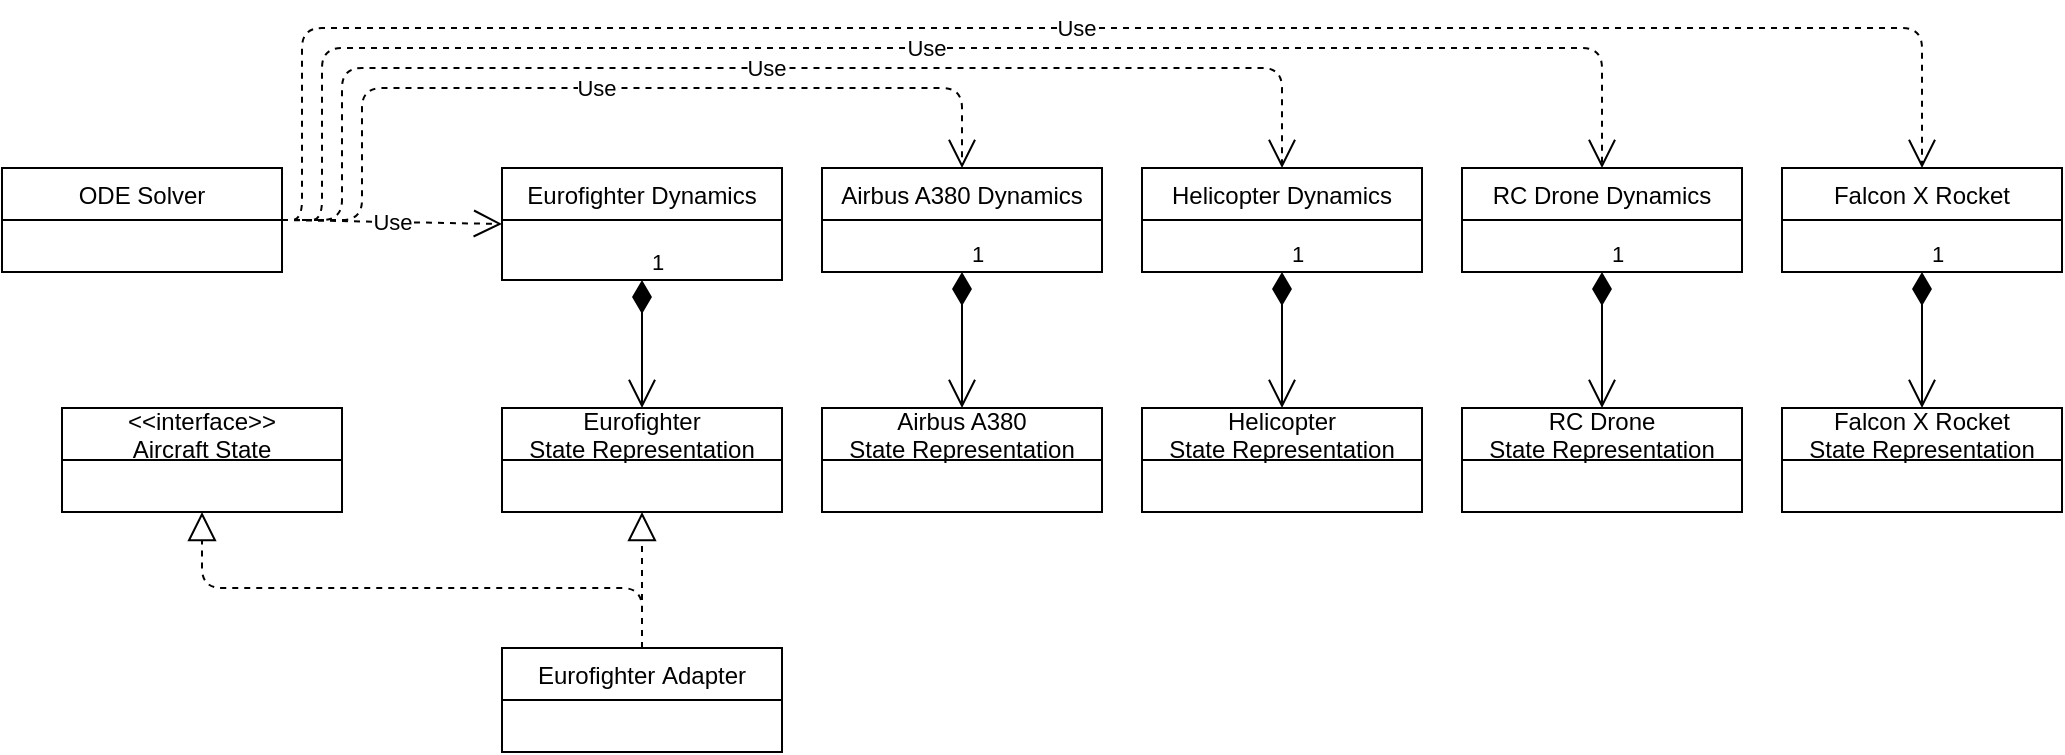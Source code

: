 <mxfile version="12.9.8" type="device"><diagram name="Page-1" id="c4acf3e9-155e-7222-9cf6-157b1a14988f"><mxGraphModel dx="1221" dy="645" grid="1" gridSize="10" guides="1" tooltips="1" connect="1" arrows="1" fold="1" page="1" pageScale="1" pageWidth="850" pageHeight="1100" background="#ffffff" math="0" shadow="0"><root><mxCell id="0"/><mxCell id="1" parent="0"/><mxCell id="cl1xjK-W7YXw-gqxbGCL-26" value="Use" style="endArrow=open;endSize=12;dashed=1;html=1;exitX=1;exitY=0.5;exitDx=0;exitDy=0;entryX=0;entryY=0.5;entryDx=0;entryDy=0;" parent="1" source="cl1xjK-W7YXw-gqxbGCL-1" target="cl1xjK-W7YXw-gqxbGCL-17" edge="1"><mxGeometry width="160" relative="1" as="geometry"><mxPoint x="150" y="550" as="sourcePoint"/><mxPoint x="310" y="550" as="targetPoint"/></mxGeometry></mxCell><mxCell id="cl1xjK-W7YXw-gqxbGCL-16" value="Airbus A380 Dynamics" style="swimlane;fontStyle=0;childLayout=stackLayout;horizontal=1;startSize=26;fillColor=none;horizontalStack=0;resizeParent=1;resizeParentMax=0;resizeLast=0;collapsible=1;marginBottom=0;" parent="1" vertex="1"><mxGeometry x="560" y="600" width="140" height="52" as="geometry"/></mxCell><mxCell id="cl1xjK-W7YXw-gqxbGCL-17" value="Eurofighter Dynamics" style="swimlane;fontStyle=0;childLayout=stackLayout;horizontal=1;startSize=26;fillColor=none;horizontalStack=0;resizeParent=1;resizeParentMax=0;resizeLast=0;collapsible=1;marginBottom=0;" parent="1" vertex="1"><mxGeometry x="400" y="600" width="140" height="56" as="geometry"/></mxCell><mxCell id="cl1xjK-W7YXw-gqxbGCL-35" value="Use" style="endArrow=open;endSize=12;dashed=1;html=1;exitX=1;exitY=0.5;exitDx=0;exitDy=0;entryX=0.5;entryY=0;entryDx=0;entryDy=0;" parent="1" source="cl1xjK-W7YXw-gqxbGCL-1" target="cl1xjK-W7YXw-gqxbGCL-16" edge="1"><mxGeometry width="160" relative="1" as="geometry"><mxPoint x="310" y="636" as="sourcePoint"/><mxPoint x="410" y="636" as="targetPoint"/><Array as="points"><mxPoint x="330" y="626"/><mxPoint x="330" y="560"/><mxPoint x="630" y="560"/></Array></mxGeometry></mxCell><mxCell id="GVXxXdOH-DR6F24h7S8a-1" value="Helicopter Dynamics" style="swimlane;fontStyle=0;childLayout=stackLayout;horizontal=1;startSize=26;fillColor=none;horizontalStack=0;resizeParent=1;resizeParentMax=0;resizeLast=0;collapsible=1;marginBottom=0;" vertex="1" parent="1"><mxGeometry x="720" y="600" width="140" height="52" as="geometry"/></mxCell><mxCell id="GVXxXdOH-DR6F24h7S8a-2" value="RC Drone Dynamics" style="swimlane;fontStyle=0;childLayout=stackLayout;horizontal=1;startSize=26;fillColor=none;horizontalStack=0;resizeParent=1;resizeParentMax=0;resizeLast=0;collapsible=1;marginBottom=0;" vertex="1" parent="1"><mxGeometry x="880" y="600" width="140" height="52" as="geometry"/></mxCell><mxCell id="GVXxXdOH-DR6F24h7S8a-3" value="Use" style="endArrow=open;endSize=12;dashed=1;html=1;exitX=1;exitY=0.5;exitDx=0;exitDy=0;entryX=0.5;entryY=0;entryDx=0;entryDy=0;" edge="1" parent="1" target="GVXxXdOH-DR6F24h7S8a-1"><mxGeometry width="160" relative="1" as="geometry"><mxPoint x="300" y="626" as="sourcePoint"/><mxPoint x="630" y="600" as="targetPoint"/><Array as="points"><mxPoint x="320" y="626"/><mxPoint x="320" y="550"/><mxPoint x="790" y="550"/></Array></mxGeometry></mxCell><mxCell id="GVXxXdOH-DR6F24h7S8a-4" value="Use" style="endArrow=open;endSize=12;dashed=1;html=1;exitX=1;exitY=0.5;exitDx=0;exitDy=0;entryX=0.5;entryY=0;entryDx=0;entryDy=0;" edge="1" parent="1" target="GVXxXdOH-DR6F24h7S8a-2"><mxGeometry width="160" relative="1" as="geometry"><mxPoint x="300" y="626" as="sourcePoint"/><mxPoint x="790" y="600" as="targetPoint"/><Array as="points"><mxPoint x="310" y="626"/><mxPoint x="310" y="540"/><mxPoint x="950" y="540"/></Array></mxGeometry></mxCell><mxCell id="cl1xjK-W7YXw-gqxbGCL-27" value="Eurofighter &#10;State Representation" style="swimlane;fontStyle=0;childLayout=stackLayout;horizontal=1;startSize=26;fillColor=none;horizontalStack=0;resizeParent=1;resizeParentMax=0;resizeLast=0;collapsible=1;marginBottom=0;" parent="1" vertex="1"><mxGeometry x="400" y="720" width="140" height="52" as="geometry"/></mxCell><mxCell id="GVXxXdOH-DR6F24h7S8a-8" value="Airbus A380&#10;State Representation" style="swimlane;fontStyle=0;childLayout=stackLayout;horizontal=1;startSize=26;fillColor=none;horizontalStack=0;resizeParent=1;resizeParentMax=0;resizeLast=0;collapsible=1;marginBottom=0;" vertex="1" parent="1"><mxGeometry x="560" y="720" width="140" height="52" as="geometry"/></mxCell><mxCell id="GVXxXdOH-DR6F24h7S8a-11" value="Falcon X Rocket" style="swimlane;fontStyle=0;childLayout=stackLayout;horizontal=1;startSize=26;fillColor=none;horizontalStack=0;resizeParent=1;resizeParentMax=0;resizeLast=0;collapsible=1;marginBottom=0;" vertex="1" parent="1"><mxGeometry x="1040" y="600" width="140" height="52" as="geometry"/></mxCell><mxCell id="cl1xjK-W7YXw-gqxbGCL-1" value="ODE Solver" style="swimlane;fontStyle=0;childLayout=stackLayout;horizontal=1;startSize=26;fillColor=none;horizontalStack=0;resizeParent=1;resizeParentMax=0;resizeLast=0;collapsible=1;marginBottom=0;" parent="1" vertex="1"><mxGeometry x="150" y="600" width="140" height="52" as="geometry"/></mxCell><mxCell id="GVXxXdOH-DR6F24h7S8a-12" value="Use" style="endArrow=open;endSize=12;dashed=1;html=1;exitX=1;exitY=0.5;exitDx=0;exitDy=0;entryX=0.5;entryY=0;entryDx=0;entryDy=0;" edge="1" parent="1" target="GVXxXdOH-DR6F24h7S8a-11"><mxGeometry width="160" relative="1" as="geometry"><mxPoint x="290" y="626" as="sourcePoint"/><mxPoint x="940" y="600" as="targetPoint"/><Array as="points"><mxPoint x="300" y="626"/><mxPoint x="300" y="530"/><mxPoint x="1110" y="530"/></Array></mxGeometry></mxCell><mxCell id="GVXxXdOH-DR6F24h7S8a-18" value="Helicopter&#10;State Representation" style="swimlane;fontStyle=0;childLayout=stackLayout;horizontal=1;startSize=26;fillColor=none;horizontalStack=0;resizeParent=1;resizeParentMax=0;resizeLast=0;collapsible=1;marginBottom=0;" vertex="1" parent="1"><mxGeometry x="720" y="720" width="140" height="52" as="geometry"/></mxCell><mxCell id="GVXxXdOH-DR6F24h7S8a-20" value="RC Drone&#10;State Representation" style="swimlane;fontStyle=0;childLayout=stackLayout;horizontal=1;startSize=26;fillColor=none;horizontalStack=0;resizeParent=1;resizeParentMax=0;resizeLast=0;collapsible=1;marginBottom=0;" vertex="1" parent="1"><mxGeometry x="880" y="720" width="140" height="52" as="geometry"/></mxCell><mxCell id="GVXxXdOH-DR6F24h7S8a-22" value="Falcon X Rocket&#10;State Representation" style="swimlane;fontStyle=0;childLayout=stackLayout;horizontal=1;startSize=26;fillColor=none;horizontalStack=0;resizeParent=1;resizeParentMax=0;resizeLast=0;collapsible=1;marginBottom=0;" vertex="1" parent="1"><mxGeometry x="1040" y="720" width="140" height="52" as="geometry"/></mxCell><mxCell id="GVXxXdOH-DR6F24h7S8a-25" value="1" style="endArrow=open;html=1;endSize=12;startArrow=diamondThin;startSize=14;startFill=1;edgeStyle=orthogonalEdgeStyle;align=left;verticalAlign=bottom;exitX=0.5;exitY=1;exitDx=0;exitDy=0;" edge="1" parent="1" source="cl1xjK-W7YXw-gqxbGCL-17"><mxGeometry x="-1" y="3" relative="1" as="geometry"><mxPoint x="440" y="940" as="sourcePoint"/><mxPoint x="470" y="720" as="targetPoint"/></mxGeometry></mxCell><mxCell id="GVXxXdOH-DR6F24h7S8a-26" value="1" style="endArrow=open;html=1;endSize=12;startArrow=diamondThin;startSize=14;startFill=1;edgeStyle=orthogonalEdgeStyle;align=left;verticalAlign=bottom;exitX=0.5;exitY=1;exitDx=0;exitDy=0;entryX=0.5;entryY=0;entryDx=0;entryDy=0;" edge="1" parent="1" source="cl1xjK-W7YXw-gqxbGCL-16" target="GVXxXdOH-DR6F24h7S8a-8"><mxGeometry x="-1" y="3" relative="1" as="geometry"><mxPoint x="480" y="666" as="sourcePoint"/><mxPoint x="480" y="730" as="targetPoint"/></mxGeometry></mxCell><mxCell id="GVXxXdOH-DR6F24h7S8a-27" value="1" style="endArrow=open;html=1;endSize=12;startArrow=diamondThin;startSize=14;startFill=1;edgeStyle=orthogonalEdgeStyle;align=left;verticalAlign=bottom;exitX=0.5;exitY=1;exitDx=0;exitDy=0;entryX=0.5;entryY=0;entryDx=0;entryDy=0;" edge="1" parent="1" source="GVXxXdOH-DR6F24h7S8a-1" target="GVXxXdOH-DR6F24h7S8a-18"><mxGeometry x="-1" y="3" relative="1" as="geometry"><mxPoint x="640" y="662" as="sourcePoint"/><mxPoint x="640" y="730" as="targetPoint"/></mxGeometry></mxCell><mxCell id="GVXxXdOH-DR6F24h7S8a-28" value="1" style="endArrow=open;html=1;endSize=12;startArrow=diamondThin;startSize=14;startFill=1;edgeStyle=orthogonalEdgeStyle;align=left;verticalAlign=bottom;exitX=0.5;exitY=1;exitDx=0;exitDy=0;entryX=0.5;entryY=0;entryDx=0;entryDy=0;" edge="1" parent="1" source="GVXxXdOH-DR6F24h7S8a-2" target="GVXxXdOH-DR6F24h7S8a-20"><mxGeometry x="-1" y="3" relative="1" as="geometry"><mxPoint x="800" y="662" as="sourcePoint"/><mxPoint x="800" y="730" as="targetPoint"/></mxGeometry></mxCell><mxCell id="GVXxXdOH-DR6F24h7S8a-32" value="1" style="endArrow=open;html=1;endSize=12;startArrow=diamondThin;startSize=14;startFill=1;edgeStyle=orthogonalEdgeStyle;align=left;verticalAlign=bottom;exitX=0.5;exitY=1;exitDx=0;exitDy=0;entryX=0.5;entryY=0;entryDx=0;entryDy=0;" edge="1" parent="1" source="GVXxXdOH-DR6F24h7S8a-11" target="GVXxXdOH-DR6F24h7S8a-22"><mxGeometry x="-1" y="3" relative="1" as="geometry"><mxPoint x="960" y="662" as="sourcePoint"/><mxPoint x="960" y="730" as="targetPoint"/></mxGeometry></mxCell><mxCell id="cl1xjK-W7YXw-gqxbGCL-9" value="&lt;&lt;interface&gt;&gt;&#10;Aircraft State" style="swimlane;fontStyle=0;childLayout=stackLayout;horizontal=1;startSize=26;fillColor=none;horizontalStack=0;resizeParent=1;resizeParentMax=0;resizeLast=0;collapsible=1;marginBottom=0;" parent="1" vertex="1"><mxGeometry x="180" y="720" width="140" height="52" as="geometry"/></mxCell><mxCell id="GVXxXdOH-DR6F24h7S8a-33" value="" style="endArrow=block;dashed=1;endFill=0;endSize=12;html=1;entryX=0.5;entryY=1;entryDx=0;entryDy=0;exitX=0.5;exitY=0;exitDx=0;exitDy=0;" edge="1" parent="1" source="GVXxXdOH-DR6F24h7S8a-5" target="cl1xjK-W7YXw-gqxbGCL-9"><mxGeometry width="160" relative="1" as="geometry"><mxPoint x="200" y="830" as="sourcePoint"/><mxPoint x="360" y="830" as="targetPoint"/><Array as="points"><mxPoint x="470" y="810"/><mxPoint x="250" y="810"/></Array></mxGeometry></mxCell><mxCell id="GVXxXdOH-DR6F24h7S8a-34" value="" style="endArrow=block;dashed=1;endFill=0;endSize=12;html=1;entryX=0.5;entryY=1;entryDx=0;entryDy=0;exitX=0.5;exitY=0;exitDx=0;exitDy=0;" edge="1" parent="1" source="GVXxXdOH-DR6F24h7S8a-5" target="cl1xjK-W7YXw-gqxbGCL-27"><mxGeometry width="160" relative="1" as="geometry"><mxPoint x="340" y="790" as="sourcePoint"/><mxPoint x="500" y="790" as="targetPoint"/></mxGeometry></mxCell><mxCell id="GVXxXdOH-DR6F24h7S8a-5" value="Eurofighter Adapter" style="swimlane;fontStyle=0;childLayout=stackLayout;horizontal=1;startSize=26;fillColor=none;horizontalStack=0;resizeParent=1;resizeParentMax=0;resizeLast=0;collapsible=1;marginBottom=0;" vertex="1" parent="1"><mxGeometry x="400" y="840" width="140" height="52" as="geometry"/></mxCell></root></mxGraphModel></diagram></mxfile>